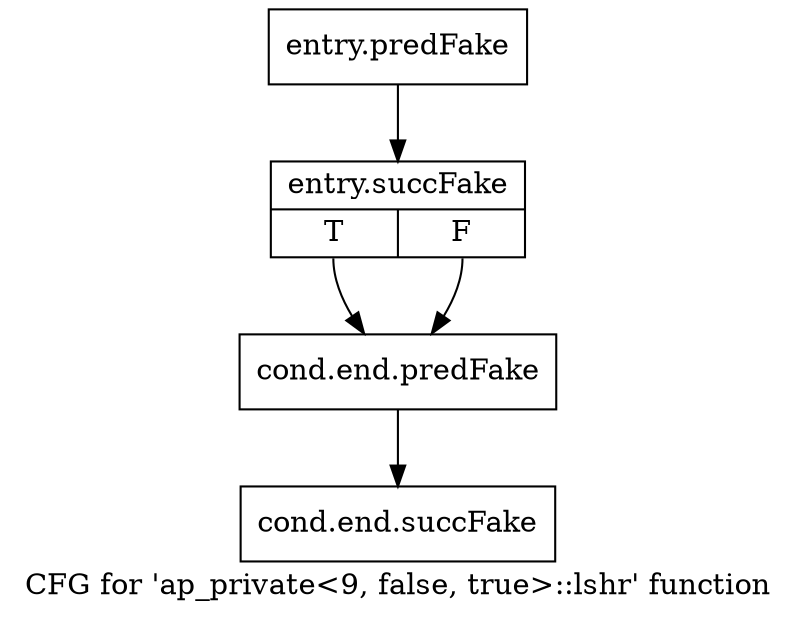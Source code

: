 digraph "CFG for 'ap_private\<9, false, true\>::lshr' function" {
	label="CFG for 'ap_private\<9, false, true\>::lshr' function";

	Node0x3b8b460 [shape=record,filename="",linenumber="",label="{entry.predFake}"];
	Node0x3b8b460 -> Node0x3e84c80[ callList="" memoryops="" filename="/tools/Xilinx/Vitis_HLS/2022.1/include/etc/ap_private.h" execusionnum="0"];
	Node0x3e84c80 [shape=record,filename="/tools/Xilinx/Vitis_HLS/2022.1/include/etc/ap_private.h",linenumber="1887",label="{entry.succFake|{<s0>T|<s1>F}}"];
	Node0x3e84c80:s0 -> Node0x3b8cd00[ callList="" memoryops="" filename="/tools/Xilinx/Vitis_HLS/2022.1/include/etc/ap_private.h" execusionnum="0"];
	Node0x3e84c80:s1 -> Node0x3b8cd00[ callList="" memoryops="" filename="/tools/Xilinx/Vitis_HLS/2022.1/include/etc/ap_private.h" execusionnum="0"];
	Node0x3b8cd00 [shape=record,filename="/tools/Xilinx/Vitis_HLS/2022.1/include/etc/ap_private.h",linenumber="1887",label="{cond.end.predFake}"];
	Node0x3b8cd00 -> Node0x3e85690[ callList="" memoryops="" filename="/tools/Xilinx/Vitis_HLS/2022.1/include/etc/ap_private.h" execusionnum="0"];
	Node0x3e85690 [shape=record,filename="/tools/Xilinx/Vitis_HLS/2022.1/include/etc/ap_private.h",linenumber="1887",label="{cond.end.succFake}"];
}
